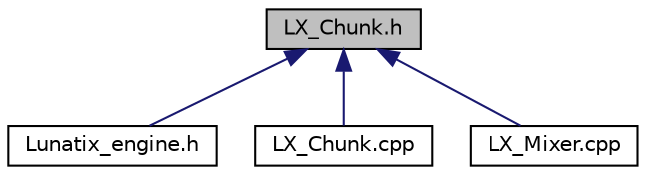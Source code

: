 digraph "LX_Chunk.h"
{
  edge [fontname="Helvetica",fontsize="10",labelfontname="Helvetica",labelfontsize="10"];
  node [fontname="Helvetica",fontsize="10",shape=record];
  Node1 [label="LX_Chunk.h",height=0.2,width=0.4,color="black", fillcolor="grey75", style="filled" fontcolor="black"];
  Node1 -> Node2 [dir="back",color="midnightblue",fontsize="10",style="solid",fontname="Helvetica"];
  Node2 [label="Lunatix_engine.h",height=0.2,width=0.4,color="black", fillcolor="white", style="filled",URL="$_lunatix__engine_8h.html",tooltip="The Lunatix engine header. "];
  Node1 -> Node3 [dir="back",color="midnightblue",fontsize="10",style="solid",fontname="Helvetica"];
  Node3 [label="LX_Chunk.cpp",height=0.2,width=0.4,color="black", fillcolor="white", style="filled",URL="$_l_x___chunk_8cpp.html",tooltip="The SDL_Chunk wrapper. "];
  Node1 -> Node4 [dir="back",color="midnightblue",fontsize="10",style="solid",fontname="Helvetica"];
  Node4 [label="LX_Mixer.cpp",height=0.2,width=0.4,color="black", fillcolor="white", style="filled",URL="$_l_x___mixer_8cpp.html",tooltip="The mixer library. "];
}
